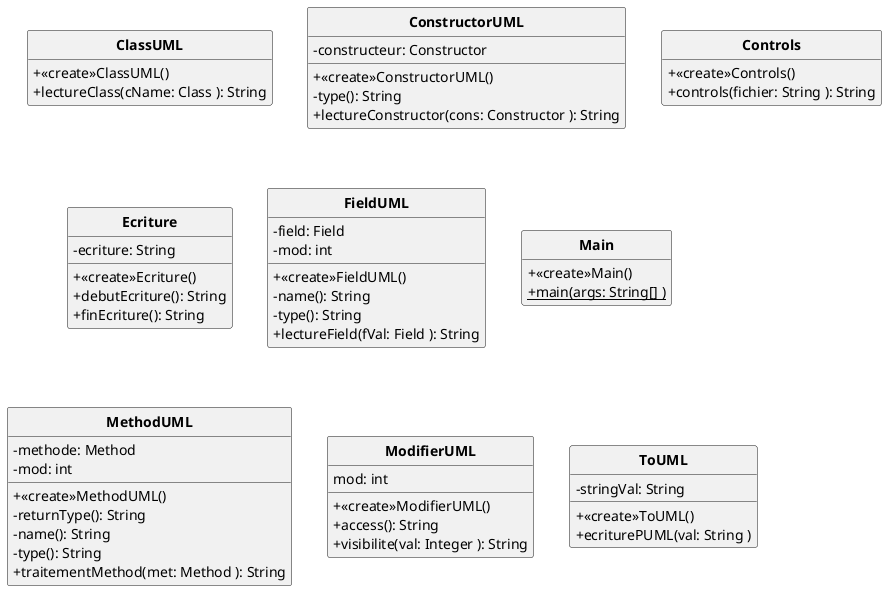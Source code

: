 @startuml

'UML GENERE PAR CODE :)

skinparam style strictuml
skinparam classAttributeIconSize 0
skinparam classFontStyle Bold
hide empty members

class ClassUML{
+<<create>>ClassUML()
+lectureClass(cName: Class ): String

}
class ConstructorUML{
-constructeur: Constructor
+<<create>>ConstructorUML()
-type(): String
+lectureConstructor(cons: Constructor ): String

}
class Controls{
+<<create>>Controls()
+controls(fichier: String ): String

}
class Ecriture{
-ecriture: String
+<<create>>Ecriture()
+debutEcriture(): String
+finEcriture(): String

}
class FieldUML{
-field: Field
-mod: int
+<<create>>FieldUML()
-name(): String
-type(): String
+lectureField(fVal: Field ): String

}
class Main{
+<<create>>Main()
+{static}main(args: String[] )

}
class MethodUML{
-methode: Method
-mod: int
+<<create>>MethodUML()
-returnType(): String
-name(): String
-type(): String
+traitementMethod(met: Method ): String

}
class ModifierUML{
mod: int
+<<create>>ModifierUML()
+access(): String
+visibilite(val: Integer ): String

}
class ToUML{
-stringVal: String
+<<create>>ToUML()
+ecriturePUML(val: String )

}

@enduml
